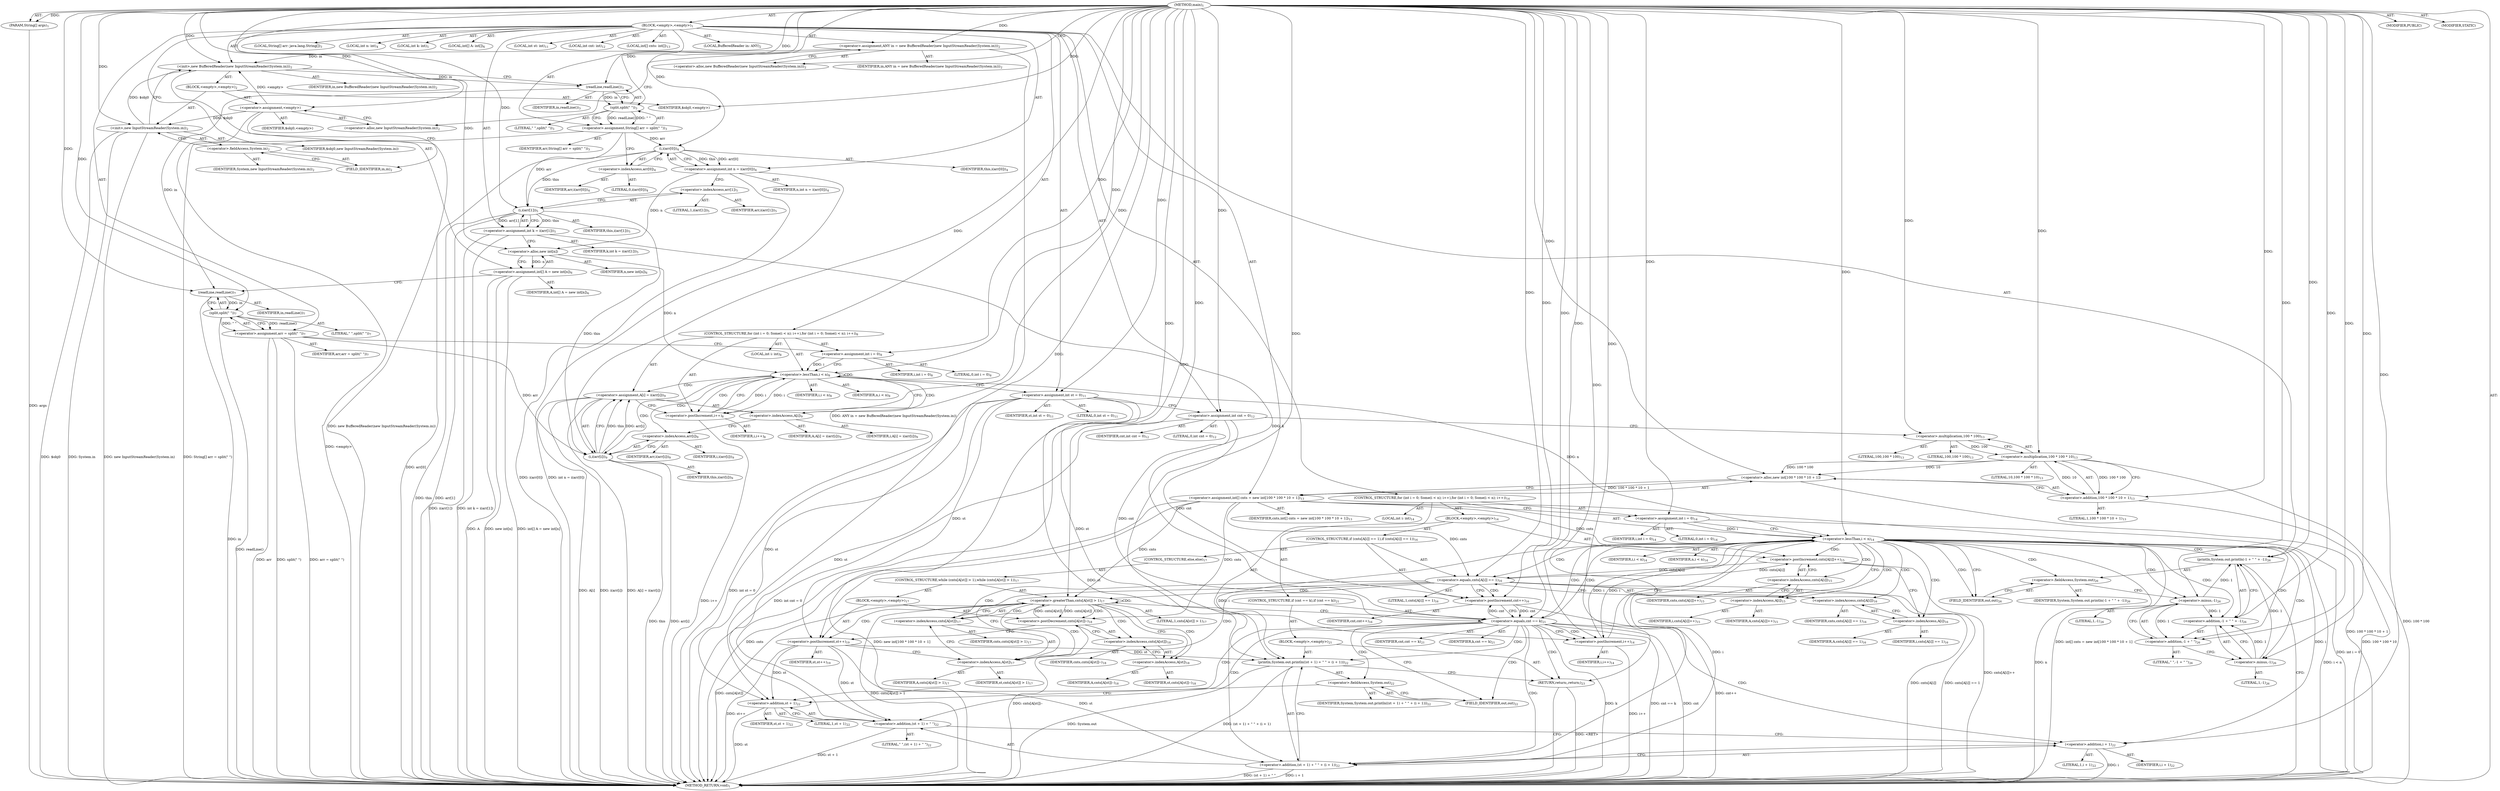 digraph "main" {  
"19" [label = <(METHOD,main)<SUB>1</SUB>> ]
"20" [label = <(PARAM,String[] args)<SUB>1</SUB>> ]
"21" [label = <(BLOCK,&lt;empty&gt;,&lt;empty&gt;)<SUB>1</SUB>> ]
"4" [label = <(LOCAL,BufferedReader in: ANY)<SUB>2</SUB>> ]
"22" [label = <(&lt;operator&gt;.assignment,ANY in = new BufferedReader(new InputStreamReader(System.in)))<SUB>2</SUB>> ]
"23" [label = <(IDENTIFIER,in,ANY in = new BufferedReader(new InputStreamReader(System.in)))<SUB>2</SUB>> ]
"24" [label = <(&lt;operator&gt;.alloc,new BufferedReader(new InputStreamReader(System.in)))<SUB>2</SUB>> ]
"25" [label = <(&lt;init&gt;,new BufferedReader(new InputStreamReader(System.in)))<SUB>2</SUB>> ]
"3" [label = <(IDENTIFIER,in,new BufferedReader(new InputStreamReader(System.in)))<SUB>2</SUB>> ]
"26" [label = <(BLOCK,&lt;empty&gt;,&lt;empty&gt;)<SUB>2</SUB>> ]
"27" [label = <(&lt;operator&gt;.assignment,&lt;empty&gt;)> ]
"28" [label = <(IDENTIFIER,$obj0,&lt;empty&gt;)> ]
"29" [label = <(&lt;operator&gt;.alloc,new InputStreamReader(System.in))<SUB>2</SUB>> ]
"30" [label = <(&lt;init&gt;,new InputStreamReader(System.in))<SUB>2</SUB>> ]
"31" [label = <(IDENTIFIER,$obj0,new InputStreamReader(System.in))> ]
"32" [label = <(&lt;operator&gt;.fieldAccess,System.in)<SUB>2</SUB>> ]
"33" [label = <(IDENTIFIER,System,new InputStreamReader(System.in))<SUB>2</SUB>> ]
"34" [label = <(FIELD_IDENTIFIER,in,in)<SUB>2</SUB>> ]
"35" [label = <(IDENTIFIER,$obj0,&lt;empty&gt;)> ]
"36" [label = <(LOCAL,String[] arr: java.lang.String[])<SUB>3</SUB>> ]
"37" [label = <(&lt;operator&gt;.assignment,String[] arr = split(&quot; &quot;))<SUB>3</SUB>> ]
"38" [label = <(IDENTIFIER,arr,String[] arr = split(&quot; &quot;))<SUB>3</SUB>> ]
"39" [label = <(split,split(&quot; &quot;))<SUB>3</SUB>> ]
"40" [label = <(readLine,readLine())<SUB>3</SUB>> ]
"41" [label = <(IDENTIFIER,in,readLine())<SUB>3</SUB>> ]
"42" [label = <(LITERAL,&quot; &quot;,split(&quot; &quot;))<SUB>3</SUB>> ]
"43" [label = <(LOCAL,int n: int)<SUB>4</SUB>> ]
"44" [label = <(&lt;operator&gt;.assignment,int n = i(arr[0]))<SUB>4</SUB>> ]
"45" [label = <(IDENTIFIER,n,int n = i(arr[0]))<SUB>4</SUB>> ]
"46" [label = <(i,i(arr[0]))<SUB>4</SUB>> ]
"47" [label = <(IDENTIFIER,this,i(arr[0]))<SUB>4</SUB>> ]
"48" [label = <(&lt;operator&gt;.indexAccess,arr[0])<SUB>4</SUB>> ]
"49" [label = <(IDENTIFIER,arr,i(arr[0]))<SUB>4</SUB>> ]
"50" [label = <(LITERAL,0,i(arr[0]))<SUB>4</SUB>> ]
"51" [label = <(LOCAL,int k: int)<SUB>5</SUB>> ]
"52" [label = <(&lt;operator&gt;.assignment,int k = i(arr[1]))<SUB>5</SUB>> ]
"53" [label = <(IDENTIFIER,k,int k = i(arr[1]))<SUB>5</SUB>> ]
"54" [label = <(i,i(arr[1]))<SUB>5</SUB>> ]
"55" [label = <(IDENTIFIER,this,i(arr[1]))<SUB>5</SUB>> ]
"56" [label = <(&lt;operator&gt;.indexAccess,arr[1])<SUB>5</SUB>> ]
"57" [label = <(IDENTIFIER,arr,i(arr[1]))<SUB>5</SUB>> ]
"58" [label = <(LITERAL,1,i(arr[1]))<SUB>5</SUB>> ]
"59" [label = <(LOCAL,int[] A: int[])<SUB>6</SUB>> ]
"60" [label = <(&lt;operator&gt;.assignment,int[] A = new int[n])<SUB>6</SUB>> ]
"61" [label = <(IDENTIFIER,A,int[] A = new int[n])<SUB>6</SUB>> ]
"62" [label = <(&lt;operator&gt;.alloc,new int[n])> ]
"63" [label = <(IDENTIFIER,n,new int[n])<SUB>6</SUB>> ]
"64" [label = <(&lt;operator&gt;.assignment,arr = split(&quot; &quot;))<SUB>7</SUB>> ]
"65" [label = <(IDENTIFIER,arr,arr = split(&quot; &quot;))<SUB>7</SUB>> ]
"66" [label = <(split,split(&quot; &quot;))<SUB>7</SUB>> ]
"67" [label = <(readLine,readLine())<SUB>7</SUB>> ]
"68" [label = <(IDENTIFIER,in,readLine())<SUB>7</SUB>> ]
"69" [label = <(LITERAL,&quot; &quot;,split(&quot; &quot;))<SUB>7</SUB>> ]
"70" [label = <(CONTROL_STRUCTURE,for (int i = 0; Some(i &lt; n); i++),for (int i = 0; Some(i &lt; n); i++))<SUB>8</SUB>> ]
"71" [label = <(LOCAL,int i: int)<SUB>8</SUB>> ]
"72" [label = <(&lt;operator&gt;.assignment,int i = 0)<SUB>8</SUB>> ]
"73" [label = <(IDENTIFIER,i,int i = 0)<SUB>8</SUB>> ]
"74" [label = <(LITERAL,0,int i = 0)<SUB>8</SUB>> ]
"75" [label = <(&lt;operator&gt;.lessThan,i &lt; n)<SUB>8</SUB>> ]
"76" [label = <(IDENTIFIER,i,i &lt; n)<SUB>8</SUB>> ]
"77" [label = <(IDENTIFIER,n,i &lt; n)<SUB>8</SUB>> ]
"78" [label = <(&lt;operator&gt;.postIncrement,i++)<SUB>8</SUB>> ]
"79" [label = <(IDENTIFIER,i,i++)<SUB>8</SUB>> ]
"80" [label = <(&lt;operator&gt;.assignment,A[i] = i(arr[i]))<SUB>9</SUB>> ]
"81" [label = <(&lt;operator&gt;.indexAccess,A[i])<SUB>9</SUB>> ]
"82" [label = <(IDENTIFIER,A,A[i] = i(arr[i]))<SUB>9</SUB>> ]
"83" [label = <(IDENTIFIER,i,A[i] = i(arr[i]))<SUB>9</SUB>> ]
"84" [label = <(i,i(arr[i]))<SUB>9</SUB>> ]
"85" [label = <(IDENTIFIER,this,i(arr[i]))<SUB>9</SUB>> ]
"86" [label = <(&lt;operator&gt;.indexAccess,arr[i])<SUB>9</SUB>> ]
"87" [label = <(IDENTIFIER,arr,i(arr[i]))<SUB>9</SUB>> ]
"88" [label = <(IDENTIFIER,i,i(arr[i]))<SUB>9</SUB>> ]
"89" [label = <(LOCAL,int st: int)<SUB>11</SUB>> ]
"90" [label = <(&lt;operator&gt;.assignment,int st = 0)<SUB>11</SUB>> ]
"91" [label = <(IDENTIFIER,st,int st = 0)<SUB>11</SUB>> ]
"92" [label = <(LITERAL,0,int st = 0)<SUB>11</SUB>> ]
"93" [label = <(LOCAL,int cnt: int)<SUB>12</SUB>> ]
"94" [label = <(&lt;operator&gt;.assignment,int cnt = 0)<SUB>12</SUB>> ]
"95" [label = <(IDENTIFIER,cnt,int cnt = 0)<SUB>12</SUB>> ]
"96" [label = <(LITERAL,0,int cnt = 0)<SUB>12</SUB>> ]
"97" [label = <(LOCAL,int[] cnts: int[])<SUB>13</SUB>> ]
"98" [label = <(&lt;operator&gt;.assignment,int[] cnts = new int[100 * 100 * 10 + 1])<SUB>13</SUB>> ]
"99" [label = <(IDENTIFIER,cnts,int[] cnts = new int[100 * 100 * 10 + 1])<SUB>13</SUB>> ]
"100" [label = <(&lt;operator&gt;.alloc,new int[100 * 100 * 10 + 1])> ]
"101" [label = <(&lt;operator&gt;.addition,100 * 100 * 10 + 1)<SUB>13</SUB>> ]
"102" [label = <(&lt;operator&gt;.multiplication,100 * 100 * 10)<SUB>13</SUB>> ]
"103" [label = <(&lt;operator&gt;.multiplication,100 * 100)<SUB>13</SUB>> ]
"104" [label = <(LITERAL,100,100 * 100)<SUB>13</SUB>> ]
"105" [label = <(LITERAL,100,100 * 100)<SUB>13</SUB>> ]
"106" [label = <(LITERAL,10,100 * 100 * 10)<SUB>13</SUB>> ]
"107" [label = <(LITERAL,1,100 * 100 * 10 + 1)<SUB>13</SUB>> ]
"108" [label = <(CONTROL_STRUCTURE,for (int i = 0; Some(i &lt; n); i++),for (int i = 0; Some(i &lt; n); i++))<SUB>14</SUB>> ]
"109" [label = <(LOCAL,int i: int)<SUB>14</SUB>> ]
"110" [label = <(&lt;operator&gt;.assignment,int i = 0)<SUB>14</SUB>> ]
"111" [label = <(IDENTIFIER,i,int i = 0)<SUB>14</SUB>> ]
"112" [label = <(LITERAL,0,int i = 0)<SUB>14</SUB>> ]
"113" [label = <(&lt;operator&gt;.lessThan,i &lt; n)<SUB>14</SUB>> ]
"114" [label = <(IDENTIFIER,i,i &lt; n)<SUB>14</SUB>> ]
"115" [label = <(IDENTIFIER,n,i &lt; n)<SUB>14</SUB>> ]
"116" [label = <(&lt;operator&gt;.postIncrement,i++)<SUB>14</SUB>> ]
"117" [label = <(IDENTIFIER,i,i++)<SUB>14</SUB>> ]
"118" [label = <(BLOCK,&lt;empty&gt;,&lt;empty&gt;)<SUB>14</SUB>> ]
"119" [label = <(&lt;operator&gt;.postIncrement,cnts[A[i]]++)<SUB>15</SUB>> ]
"120" [label = <(&lt;operator&gt;.indexAccess,cnts[A[i]])<SUB>15</SUB>> ]
"121" [label = <(IDENTIFIER,cnts,cnts[A[i]]++)<SUB>15</SUB>> ]
"122" [label = <(&lt;operator&gt;.indexAccess,A[i])<SUB>15</SUB>> ]
"123" [label = <(IDENTIFIER,A,cnts[A[i]]++)<SUB>15</SUB>> ]
"124" [label = <(IDENTIFIER,i,cnts[A[i]]++)<SUB>15</SUB>> ]
"125" [label = <(CONTROL_STRUCTURE,if (cnts[A[i]] == 1),if (cnts[A[i]] == 1))<SUB>16</SUB>> ]
"126" [label = <(&lt;operator&gt;.equals,cnts[A[i]] == 1)<SUB>16</SUB>> ]
"127" [label = <(&lt;operator&gt;.indexAccess,cnts[A[i]])<SUB>16</SUB>> ]
"128" [label = <(IDENTIFIER,cnts,cnts[A[i]] == 1)<SUB>16</SUB>> ]
"129" [label = <(&lt;operator&gt;.indexAccess,A[i])<SUB>16</SUB>> ]
"130" [label = <(IDENTIFIER,A,cnts[A[i]] == 1)<SUB>16</SUB>> ]
"131" [label = <(IDENTIFIER,i,cnts[A[i]] == 1)<SUB>16</SUB>> ]
"132" [label = <(LITERAL,1,cnts[A[i]] == 1)<SUB>16</SUB>> ]
"133" [label = <(&lt;operator&gt;.postIncrement,cnt++)<SUB>16</SUB>> ]
"134" [label = <(IDENTIFIER,cnt,cnt++)<SUB>16</SUB>> ]
"135" [label = <(CONTROL_STRUCTURE,else,else)<SUB>17</SUB>> ]
"136" [label = <(CONTROL_STRUCTURE,while (cnts[A[st]] &gt; 1),while (cnts[A[st]] &gt; 1))<SUB>17</SUB>> ]
"137" [label = <(&lt;operator&gt;.greaterThan,cnts[A[st]] &gt; 1)<SUB>17</SUB>> ]
"138" [label = <(&lt;operator&gt;.indexAccess,cnts[A[st]])<SUB>17</SUB>> ]
"139" [label = <(IDENTIFIER,cnts,cnts[A[st]] &gt; 1)<SUB>17</SUB>> ]
"140" [label = <(&lt;operator&gt;.indexAccess,A[st])<SUB>17</SUB>> ]
"141" [label = <(IDENTIFIER,A,cnts[A[st]] &gt; 1)<SUB>17</SUB>> ]
"142" [label = <(IDENTIFIER,st,cnts[A[st]] &gt; 1)<SUB>17</SUB>> ]
"143" [label = <(LITERAL,1,cnts[A[st]] &gt; 1)<SUB>17</SUB>> ]
"144" [label = <(BLOCK,&lt;empty&gt;,&lt;empty&gt;)<SUB>17</SUB>> ]
"145" [label = <(&lt;operator&gt;.postDecrement,cnts[A[st]]--)<SUB>18</SUB>> ]
"146" [label = <(&lt;operator&gt;.indexAccess,cnts[A[st]])<SUB>18</SUB>> ]
"147" [label = <(IDENTIFIER,cnts,cnts[A[st]]--)<SUB>18</SUB>> ]
"148" [label = <(&lt;operator&gt;.indexAccess,A[st])<SUB>18</SUB>> ]
"149" [label = <(IDENTIFIER,A,cnts[A[st]]--)<SUB>18</SUB>> ]
"150" [label = <(IDENTIFIER,st,cnts[A[st]]--)<SUB>18</SUB>> ]
"151" [label = <(&lt;operator&gt;.postIncrement,st++)<SUB>19</SUB>> ]
"152" [label = <(IDENTIFIER,st,st++)<SUB>19</SUB>> ]
"153" [label = <(CONTROL_STRUCTURE,if (cnt == k),if (cnt == k))<SUB>21</SUB>> ]
"154" [label = <(&lt;operator&gt;.equals,cnt == k)<SUB>21</SUB>> ]
"155" [label = <(IDENTIFIER,cnt,cnt == k)<SUB>21</SUB>> ]
"156" [label = <(IDENTIFIER,k,cnt == k)<SUB>21</SUB>> ]
"157" [label = <(BLOCK,&lt;empty&gt;,&lt;empty&gt;)<SUB>21</SUB>> ]
"158" [label = <(println,System.out.println((st + 1) + &quot; &quot; + (i + 1)))<SUB>22</SUB>> ]
"159" [label = <(&lt;operator&gt;.fieldAccess,System.out)<SUB>22</SUB>> ]
"160" [label = <(IDENTIFIER,System,System.out.println((st + 1) + &quot; &quot; + (i + 1)))<SUB>22</SUB>> ]
"161" [label = <(FIELD_IDENTIFIER,out,out)<SUB>22</SUB>> ]
"162" [label = <(&lt;operator&gt;.addition,(st + 1) + &quot; &quot; + (i + 1))<SUB>22</SUB>> ]
"163" [label = <(&lt;operator&gt;.addition,(st + 1) + &quot; &quot;)<SUB>22</SUB>> ]
"164" [label = <(&lt;operator&gt;.addition,st + 1)<SUB>22</SUB>> ]
"165" [label = <(IDENTIFIER,st,st + 1)<SUB>22</SUB>> ]
"166" [label = <(LITERAL,1,st + 1)<SUB>22</SUB>> ]
"167" [label = <(LITERAL,&quot; &quot;,(st + 1) + &quot; &quot;)<SUB>22</SUB>> ]
"168" [label = <(&lt;operator&gt;.addition,i + 1)<SUB>22</SUB>> ]
"169" [label = <(IDENTIFIER,i,i + 1)<SUB>22</SUB>> ]
"170" [label = <(LITERAL,1,i + 1)<SUB>22</SUB>> ]
"171" [label = <(RETURN,return;,return;)<SUB>23</SUB>> ]
"172" [label = <(println,System.out.println(-1 + &quot; &quot; + -1))<SUB>26</SUB>> ]
"173" [label = <(&lt;operator&gt;.fieldAccess,System.out)<SUB>26</SUB>> ]
"174" [label = <(IDENTIFIER,System,System.out.println(-1 + &quot; &quot; + -1))<SUB>26</SUB>> ]
"175" [label = <(FIELD_IDENTIFIER,out,out)<SUB>26</SUB>> ]
"176" [label = <(&lt;operator&gt;.addition,-1 + &quot; &quot; + -1)<SUB>26</SUB>> ]
"177" [label = <(&lt;operator&gt;.addition,-1 + &quot; &quot;)<SUB>26</SUB>> ]
"178" [label = <(&lt;operator&gt;.minus,-1)<SUB>26</SUB>> ]
"179" [label = <(LITERAL,1,-1)<SUB>26</SUB>> ]
"180" [label = <(LITERAL,&quot; &quot;,-1 + &quot; &quot;)<SUB>26</SUB>> ]
"181" [label = <(&lt;operator&gt;.minus,-1)<SUB>26</SUB>> ]
"182" [label = <(LITERAL,1,-1)<SUB>26</SUB>> ]
"183" [label = <(MODIFIER,PUBLIC)> ]
"184" [label = <(MODIFIER,STATIC)> ]
"185" [label = <(METHOD_RETURN,void)<SUB>1</SUB>> ]
  "19" -> "20"  [ label = "AST: "] 
  "19" -> "21"  [ label = "AST: "] 
  "19" -> "183"  [ label = "AST: "] 
  "19" -> "184"  [ label = "AST: "] 
  "19" -> "185"  [ label = "AST: "] 
  "21" -> "4"  [ label = "AST: "] 
  "21" -> "22"  [ label = "AST: "] 
  "21" -> "25"  [ label = "AST: "] 
  "21" -> "36"  [ label = "AST: "] 
  "21" -> "37"  [ label = "AST: "] 
  "21" -> "43"  [ label = "AST: "] 
  "21" -> "44"  [ label = "AST: "] 
  "21" -> "51"  [ label = "AST: "] 
  "21" -> "52"  [ label = "AST: "] 
  "21" -> "59"  [ label = "AST: "] 
  "21" -> "60"  [ label = "AST: "] 
  "21" -> "64"  [ label = "AST: "] 
  "21" -> "70"  [ label = "AST: "] 
  "21" -> "89"  [ label = "AST: "] 
  "21" -> "90"  [ label = "AST: "] 
  "21" -> "93"  [ label = "AST: "] 
  "21" -> "94"  [ label = "AST: "] 
  "21" -> "97"  [ label = "AST: "] 
  "21" -> "98"  [ label = "AST: "] 
  "21" -> "108"  [ label = "AST: "] 
  "21" -> "172"  [ label = "AST: "] 
  "22" -> "23"  [ label = "AST: "] 
  "22" -> "24"  [ label = "AST: "] 
  "25" -> "3"  [ label = "AST: "] 
  "25" -> "26"  [ label = "AST: "] 
  "26" -> "27"  [ label = "AST: "] 
  "26" -> "30"  [ label = "AST: "] 
  "26" -> "35"  [ label = "AST: "] 
  "27" -> "28"  [ label = "AST: "] 
  "27" -> "29"  [ label = "AST: "] 
  "30" -> "31"  [ label = "AST: "] 
  "30" -> "32"  [ label = "AST: "] 
  "32" -> "33"  [ label = "AST: "] 
  "32" -> "34"  [ label = "AST: "] 
  "37" -> "38"  [ label = "AST: "] 
  "37" -> "39"  [ label = "AST: "] 
  "39" -> "40"  [ label = "AST: "] 
  "39" -> "42"  [ label = "AST: "] 
  "40" -> "41"  [ label = "AST: "] 
  "44" -> "45"  [ label = "AST: "] 
  "44" -> "46"  [ label = "AST: "] 
  "46" -> "47"  [ label = "AST: "] 
  "46" -> "48"  [ label = "AST: "] 
  "48" -> "49"  [ label = "AST: "] 
  "48" -> "50"  [ label = "AST: "] 
  "52" -> "53"  [ label = "AST: "] 
  "52" -> "54"  [ label = "AST: "] 
  "54" -> "55"  [ label = "AST: "] 
  "54" -> "56"  [ label = "AST: "] 
  "56" -> "57"  [ label = "AST: "] 
  "56" -> "58"  [ label = "AST: "] 
  "60" -> "61"  [ label = "AST: "] 
  "60" -> "62"  [ label = "AST: "] 
  "62" -> "63"  [ label = "AST: "] 
  "64" -> "65"  [ label = "AST: "] 
  "64" -> "66"  [ label = "AST: "] 
  "66" -> "67"  [ label = "AST: "] 
  "66" -> "69"  [ label = "AST: "] 
  "67" -> "68"  [ label = "AST: "] 
  "70" -> "71"  [ label = "AST: "] 
  "70" -> "72"  [ label = "AST: "] 
  "70" -> "75"  [ label = "AST: "] 
  "70" -> "78"  [ label = "AST: "] 
  "70" -> "80"  [ label = "AST: "] 
  "72" -> "73"  [ label = "AST: "] 
  "72" -> "74"  [ label = "AST: "] 
  "75" -> "76"  [ label = "AST: "] 
  "75" -> "77"  [ label = "AST: "] 
  "78" -> "79"  [ label = "AST: "] 
  "80" -> "81"  [ label = "AST: "] 
  "80" -> "84"  [ label = "AST: "] 
  "81" -> "82"  [ label = "AST: "] 
  "81" -> "83"  [ label = "AST: "] 
  "84" -> "85"  [ label = "AST: "] 
  "84" -> "86"  [ label = "AST: "] 
  "86" -> "87"  [ label = "AST: "] 
  "86" -> "88"  [ label = "AST: "] 
  "90" -> "91"  [ label = "AST: "] 
  "90" -> "92"  [ label = "AST: "] 
  "94" -> "95"  [ label = "AST: "] 
  "94" -> "96"  [ label = "AST: "] 
  "98" -> "99"  [ label = "AST: "] 
  "98" -> "100"  [ label = "AST: "] 
  "100" -> "101"  [ label = "AST: "] 
  "101" -> "102"  [ label = "AST: "] 
  "101" -> "107"  [ label = "AST: "] 
  "102" -> "103"  [ label = "AST: "] 
  "102" -> "106"  [ label = "AST: "] 
  "103" -> "104"  [ label = "AST: "] 
  "103" -> "105"  [ label = "AST: "] 
  "108" -> "109"  [ label = "AST: "] 
  "108" -> "110"  [ label = "AST: "] 
  "108" -> "113"  [ label = "AST: "] 
  "108" -> "116"  [ label = "AST: "] 
  "108" -> "118"  [ label = "AST: "] 
  "110" -> "111"  [ label = "AST: "] 
  "110" -> "112"  [ label = "AST: "] 
  "113" -> "114"  [ label = "AST: "] 
  "113" -> "115"  [ label = "AST: "] 
  "116" -> "117"  [ label = "AST: "] 
  "118" -> "119"  [ label = "AST: "] 
  "118" -> "125"  [ label = "AST: "] 
  "118" -> "153"  [ label = "AST: "] 
  "119" -> "120"  [ label = "AST: "] 
  "120" -> "121"  [ label = "AST: "] 
  "120" -> "122"  [ label = "AST: "] 
  "122" -> "123"  [ label = "AST: "] 
  "122" -> "124"  [ label = "AST: "] 
  "125" -> "126"  [ label = "AST: "] 
  "125" -> "133"  [ label = "AST: "] 
  "125" -> "135"  [ label = "AST: "] 
  "126" -> "127"  [ label = "AST: "] 
  "126" -> "132"  [ label = "AST: "] 
  "127" -> "128"  [ label = "AST: "] 
  "127" -> "129"  [ label = "AST: "] 
  "129" -> "130"  [ label = "AST: "] 
  "129" -> "131"  [ label = "AST: "] 
  "133" -> "134"  [ label = "AST: "] 
  "135" -> "136"  [ label = "AST: "] 
  "136" -> "137"  [ label = "AST: "] 
  "136" -> "144"  [ label = "AST: "] 
  "137" -> "138"  [ label = "AST: "] 
  "137" -> "143"  [ label = "AST: "] 
  "138" -> "139"  [ label = "AST: "] 
  "138" -> "140"  [ label = "AST: "] 
  "140" -> "141"  [ label = "AST: "] 
  "140" -> "142"  [ label = "AST: "] 
  "144" -> "145"  [ label = "AST: "] 
  "144" -> "151"  [ label = "AST: "] 
  "145" -> "146"  [ label = "AST: "] 
  "146" -> "147"  [ label = "AST: "] 
  "146" -> "148"  [ label = "AST: "] 
  "148" -> "149"  [ label = "AST: "] 
  "148" -> "150"  [ label = "AST: "] 
  "151" -> "152"  [ label = "AST: "] 
  "153" -> "154"  [ label = "AST: "] 
  "153" -> "157"  [ label = "AST: "] 
  "154" -> "155"  [ label = "AST: "] 
  "154" -> "156"  [ label = "AST: "] 
  "157" -> "158"  [ label = "AST: "] 
  "157" -> "171"  [ label = "AST: "] 
  "158" -> "159"  [ label = "AST: "] 
  "158" -> "162"  [ label = "AST: "] 
  "159" -> "160"  [ label = "AST: "] 
  "159" -> "161"  [ label = "AST: "] 
  "162" -> "163"  [ label = "AST: "] 
  "162" -> "168"  [ label = "AST: "] 
  "163" -> "164"  [ label = "AST: "] 
  "163" -> "167"  [ label = "AST: "] 
  "164" -> "165"  [ label = "AST: "] 
  "164" -> "166"  [ label = "AST: "] 
  "168" -> "169"  [ label = "AST: "] 
  "168" -> "170"  [ label = "AST: "] 
  "172" -> "173"  [ label = "AST: "] 
  "172" -> "176"  [ label = "AST: "] 
  "173" -> "174"  [ label = "AST: "] 
  "173" -> "175"  [ label = "AST: "] 
  "176" -> "177"  [ label = "AST: "] 
  "176" -> "181"  [ label = "AST: "] 
  "177" -> "178"  [ label = "AST: "] 
  "177" -> "180"  [ label = "AST: "] 
  "178" -> "179"  [ label = "AST: "] 
  "181" -> "182"  [ label = "AST: "] 
  "22" -> "29"  [ label = "CFG: "] 
  "25" -> "40"  [ label = "CFG: "] 
  "37" -> "48"  [ label = "CFG: "] 
  "44" -> "56"  [ label = "CFG: "] 
  "52" -> "62"  [ label = "CFG: "] 
  "60" -> "67"  [ label = "CFG: "] 
  "64" -> "72"  [ label = "CFG: "] 
  "90" -> "94"  [ label = "CFG: "] 
  "94" -> "103"  [ label = "CFG: "] 
  "98" -> "110"  [ label = "CFG: "] 
  "172" -> "185"  [ label = "CFG: "] 
  "24" -> "22"  [ label = "CFG: "] 
  "39" -> "37"  [ label = "CFG: "] 
  "46" -> "44"  [ label = "CFG: "] 
  "54" -> "52"  [ label = "CFG: "] 
  "62" -> "60"  [ label = "CFG: "] 
  "66" -> "64"  [ label = "CFG: "] 
  "72" -> "75"  [ label = "CFG: "] 
  "75" -> "81"  [ label = "CFG: "] 
  "75" -> "90"  [ label = "CFG: "] 
  "78" -> "75"  [ label = "CFG: "] 
  "80" -> "78"  [ label = "CFG: "] 
  "100" -> "98"  [ label = "CFG: "] 
  "110" -> "113"  [ label = "CFG: "] 
  "113" -> "122"  [ label = "CFG: "] 
  "113" -> "175"  [ label = "CFG: "] 
  "116" -> "113"  [ label = "CFG: "] 
  "173" -> "178"  [ label = "CFG: "] 
  "176" -> "172"  [ label = "CFG: "] 
  "27" -> "34"  [ label = "CFG: "] 
  "30" -> "25"  [ label = "CFG: "] 
  "40" -> "39"  [ label = "CFG: "] 
  "48" -> "46"  [ label = "CFG: "] 
  "56" -> "54"  [ label = "CFG: "] 
  "67" -> "66"  [ label = "CFG: "] 
  "81" -> "86"  [ label = "CFG: "] 
  "84" -> "80"  [ label = "CFG: "] 
  "101" -> "100"  [ label = "CFG: "] 
  "119" -> "129"  [ label = "CFG: "] 
  "175" -> "173"  [ label = "CFG: "] 
  "177" -> "181"  [ label = "CFG: "] 
  "181" -> "176"  [ label = "CFG: "] 
  "29" -> "27"  [ label = "CFG: "] 
  "32" -> "30"  [ label = "CFG: "] 
  "86" -> "84"  [ label = "CFG: "] 
  "102" -> "101"  [ label = "CFG: "] 
  "120" -> "119"  [ label = "CFG: "] 
  "126" -> "133"  [ label = "CFG: "] 
  "126" -> "140"  [ label = "CFG: "] 
  "133" -> "154"  [ label = "CFG: "] 
  "154" -> "161"  [ label = "CFG: "] 
  "154" -> "116"  [ label = "CFG: "] 
  "178" -> "177"  [ label = "CFG: "] 
  "34" -> "32"  [ label = "CFG: "] 
  "103" -> "102"  [ label = "CFG: "] 
  "122" -> "120"  [ label = "CFG: "] 
  "127" -> "126"  [ label = "CFG: "] 
  "158" -> "171"  [ label = "CFG: "] 
  "171" -> "185"  [ label = "CFG: "] 
  "129" -> "127"  [ label = "CFG: "] 
  "137" -> "148"  [ label = "CFG: "] 
  "137" -> "154"  [ label = "CFG: "] 
  "159" -> "164"  [ label = "CFG: "] 
  "162" -> "158"  [ label = "CFG: "] 
  "138" -> "137"  [ label = "CFG: "] 
  "145" -> "151"  [ label = "CFG: "] 
  "151" -> "140"  [ label = "CFG: "] 
  "161" -> "159"  [ label = "CFG: "] 
  "163" -> "168"  [ label = "CFG: "] 
  "168" -> "162"  [ label = "CFG: "] 
  "140" -> "138"  [ label = "CFG: "] 
  "146" -> "145"  [ label = "CFG: "] 
  "164" -> "163"  [ label = "CFG: "] 
  "148" -> "146"  [ label = "CFG: "] 
  "19" -> "24"  [ label = "CFG: "] 
  "171" -> "185"  [ label = "DDG: &lt;RET&gt;"] 
  "20" -> "185"  [ label = "DDG: args"] 
  "22" -> "185"  [ label = "DDG: ANY in = new BufferedReader(new InputStreamReader(System.in))"] 
  "27" -> "185"  [ label = "DDG: &lt;empty&gt;"] 
  "30" -> "185"  [ label = "DDG: $obj0"] 
  "30" -> "185"  [ label = "DDG: System.in"] 
  "30" -> "185"  [ label = "DDG: new InputStreamReader(System.in)"] 
  "25" -> "185"  [ label = "DDG: new BufferedReader(new InputStreamReader(System.in))"] 
  "37" -> "185"  [ label = "DDG: String[] arr = split(&quot; &quot;)"] 
  "46" -> "185"  [ label = "DDG: arr[0]"] 
  "44" -> "185"  [ label = "DDG: i(arr[0])"] 
  "44" -> "185"  [ label = "DDG: int n = i(arr[0])"] 
  "54" -> "185"  [ label = "DDG: this"] 
  "54" -> "185"  [ label = "DDG: arr[1]"] 
  "52" -> "185"  [ label = "DDG: i(arr[1])"] 
  "52" -> "185"  [ label = "DDG: int k = i(arr[1])"] 
  "60" -> "185"  [ label = "DDG: A"] 
  "60" -> "185"  [ label = "DDG: new int[n]"] 
  "60" -> "185"  [ label = "DDG: int[] A = new int[n]"] 
  "64" -> "185"  [ label = "DDG: arr"] 
  "67" -> "185"  [ label = "DDG: in"] 
  "66" -> "185"  [ label = "DDG: readLine()"] 
  "64" -> "185"  [ label = "DDG: split(&quot; &quot;)"] 
  "64" -> "185"  [ label = "DDG: arr = split(&quot; &quot;)"] 
  "90" -> "185"  [ label = "DDG: int st = 0"] 
  "94" -> "185"  [ label = "DDG: int cnt = 0"] 
  "98" -> "185"  [ label = "DDG: cnts"] 
  "102" -> "185"  [ label = "DDG: 100 * 100"] 
  "101" -> "185"  [ label = "DDG: 100 * 100 * 10"] 
  "100" -> "185"  [ label = "DDG: 100 * 100 * 10 + 1"] 
  "98" -> "185"  [ label = "DDG: new int[100 * 100 * 10 + 1]"] 
  "98" -> "185"  [ label = "DDG: int[] cnts = new int[100 * 100 * 10 + 1]"] 
  "110" -> "185"  [ label = "DDG: int i = 0"] 
  "113" -> "185"  [ label = "DDG: n"] 
  "113" -> "185"  [ label = "DDG: i &lt; n"] 
  "119" -> "185"  [ label = "DDG: cnts[A[i]]++"] 
  "126" -> "185"  [ label = "DDG: cnts[A[i]]"] 
  "126" -> "185"  [ label = "DDG: cnts[A[i]] == 1"] 
  "137" -> "185"  [ label = "DDG: cnts[A[st]]"] 
  "137" -> "185"  [ label = "DDG: cnts[A[st]] &gt; 1"] 
  "145" -> "185"  [ label = "DDG: cnts[A[st]]--"] 
  "151" -> "185"  [ label = "DDG: st++"] 
  "133" -> "185"  [ label = "DDG: cnt++"] 
  "154" -> "185"  [ label = "DDG: cnt"] 
  "154" -> "185"  [ label = "DDG: k"] 
  "154" -> "185"  [ label = "DDG: cnt == k"] 
  "116" -> "185"  [ label = "DDG: i++"] 
  "158" -> "185"  [ label = "DDG: System.out"] 
  "164" -> "185"  [ label = "DDG: st"] 
  "163" -> "185"  [ label = "DDG: st + 1"] 
  "162" -> "185"  [ label = "DDG: (st + 1) + &quot; &quot;"] 
  "168" -> "185"  [ label = "DDG: i"] 
  "162" -> "185"  [ label = "DDG: i + 1"] 
  "158" -> "185"  [ label = "DDG: (st + 1) + &quot; &quot; + (i + 1)"] 
  "80" -> "185"  [ label = "DDG: A[i]"] 
  "84" -> "185"  [ label = "DDG: this"] 
  "84" -> "185"  [ label = "DDG: arr[i]"] 
  "80" -> "185"  [ label = "DDG: i(arr[i])"] 
  "80" -> "185"  [ label = "DDG: A[i] = i(arr[i])"] 
  "78" -> "185"  [ label = "DDG: i++"] 
  "19" -> "20"  [ label = "DDG: "] 
  "19" -> "22"  [ label = "DDG: "] 
  "39" -> "37"  [ label = "DDG: readLine()"] 
  "39" -> "37"  [ label = "DDG: &quot; &quot;"] 
  "46" -> "44"  [ label = "DDG: this"] 
  "46" -> "44"  [ label = "DDG: arr[0]"] 
  "54" -> "52"  [ label = "DDG: this"] 
  "54" -> "52"  [ label = "DDG: arr[1]"] 
  "62" -> "60"  [ label = "DDG: n"] 
  "66" -> "64"  [ label = "DDG: readLine()"] 
  "66" -> "64"  [ label = "DDG: &quot; &quot;"] 
  "19" -> "90"  [ label = "DDG: "] 
  "19" -> "94"  [ label = "DDG: "] 
  "100" -> "98"  [ label = "DDG: 100 * 100 * 10 + 1"] 
  "22" -> "25"  [ label = "DDG: in"] 
  "19" -> "25"  [ label = "DDG: "] 
  "27" -> "25"  [ label = "DDG: &lt;empty&gt;"] 
  "30" -> "25"  [ label = "DDG: $obj0"] 
  "19" -> "72"  [ label = "DDG: "] 
  "84" -> "80"  [ label = "DDG: this"] 
  "84" -> "80"  [ label = "DDG: arr[i]"] 
  "19" -> "110"  [ label = "DDG: "] 
  "178" -> "172"  [ label = "DDG: 1"] 
  "19" -> "172"  [ label = "DDG: "] 
  "181" -> "172"  [ label = "DDG: 1"] 
  "19" -> "27"  [ label = "DDG: "] 
  "19" -> "35"  [ label = "DDG: "] 
  "40" -> "39"  [ label = "DDG: in"] 
  "19" -> "39"  [ label = "DDG: "] 
  "19" -> "46"  [ label = "DDG: "] 
  "37" -> "46"  [ label = "DDG: arr"] 
  "46" -> "54"  [ label = "DDG: this"] 
  "19" -> "54"  [ label = "DDG: "] 
  "37" -> "54"  [ label = "DDG: arr"] 
  "44" -> "62"  [ label = "DDG: n"] 
  "19" -> "62"  [ label = "DDG: "] 
  "67" -> "66"  [ label = "DDG: in"] 
  "19" -> "66"  [ label = "DDG: "] 
  "72" -> "75"  [ label = "DDG: i"] 
  "78" -> "75"  [ label = "DDG: i"] 
  "19" -> "75"  [ label = "DDG: "] 
  "62" -> "75"  [ label = "DDG: n"] 
  "75" -> "78"  [ label = "DDG: i"] 
  "19" -> "78"  [ label = "DDG: "] 
  "102" -> "100"  [ label = "DDG: 100 * 100"] 
  "102" -> "100"  [ label = "DDG: 10"] 
  "19" -> "100"  [ label = "DDG: "] 
  "110" -> "113"  [ label = "DDG: i"] 
  "116" -> "113"  [ label = "DDG: i"] 
  "19" -> "113"  [ label = "DDG: "] 
  "75" -> "113"  [ label = "DDG: n"] 
  "113" -> "116"  [ label = "DDG: i"] 
  "19" -> "116"  [ label = "DDG: "] 
  "178" -> "176"  [ label = "DDG: 1"] 
  "19" -> "176"  [ label = "DDG: "] 
  "181" -> "176"  [ label = "DDG: 1"] 
  "27" -> "30"  [ label = "DDG: $obj0"] 
  "19" -> "30"  [ label = "DDG: "] 
  "25" -> "40"  [ label = "DDG: in"] 
  "19" -> "40"  [ label = "DDG: "] 
  "40" -> "67"  [ label = "DDG: in"] 
  "19" -> "67"  [ label = "DDG: "] 
  "54" -> "84"  [ label = "DDG: this"] 
  "19" -> "84"  [ label = "DDG: "] 
  "64" -> "84"  [ label = "DDG: arr"] 
  "102" -> "101"  [ label = "DDG: 100 * 100"] 
  "102" -> "101"  [ label = "DDG: 10"] 
  "19" -> "101"  [ label = "DDG: "] 
  "98" -> "119"  [ label = "DDG: cnts"] 
  "126" -> "119"  [ label = "DDG: cnts[A[i]]"] 
  "178" -> "177"  [ label = "DDG: 1"] 
  "19" -> "177"  [ label = "DDG: "] 
  "19" -> "181"  [ label = "DDG: "] 
  "103" -> "102"  [ label = "DDG: 100"] 
  "19" -> "102"  [ label = "DDG: "] 
  "98" -> "126"  [ label = "DDG: cnts"] 
  "119" -> "126"  [ label = "DDG: cnts[A[i]]"] 
  "19" -> "126"  [ label = "DDG: "] 
  "94" -> "133"  [ label = "DDG: cnt"] 
  "154" -> "133"  [ label = "DDG: cnt"] 
  "19" -> "133"  [ label = "DDG: "] 
  "94" -> "154"  [ label = "DDG: cnt"] 
  "133" -> "154"  [ label = "DDG: cnt"] 
  "19" -> "154"  [ label = "DDG: "] 
  "52" -> "154"  [ label = "DDG: k"] 
  "19" -> "171"  [ label = "DDG: "] 
  "19" -> "178"  [ label = "DDG: "] 
  "19" -> "103"  [ label = "DDG: "] 
  "90" -> "158"  [ label = "DDG: st"] 
  "151" -> "158"  [ label = "DDG: st"] 
  "19" -> "158"  [ label = "DDG: "] 
  "113" -> "158"  [ label = "DDG: i"] 
  "98" -> "137"  [ label = "DDG: cnts"] 
  "145" -> "137"  [ label = "DDG: cnts[A[st]]"] 
  "19" -> "137"  [ label = "DDG: "] 
  "90" -> "162"  [ label = "DDG: st"] 
  "151" -> "162"  [ label = "DDG: st"] 
  "19" -> "162"  [ label = "DDG: "] 
  "113" -> "162"  [ label = "DDG: i"] 
  "98" -> "145"  [ label = "DDG: cnts"] 
  "137" -> "145"  [ label = "DDG: cnts[A[st]]"] 
  "90" -> "151"  [ label = "DDG: st"] 
  "19" -> "151"  [ label = "DDG: "] 
  "90" -> "163"  [ label = "DDG: st"] 
  "151" -> "163"  [ label = "DDG: st"] 
  "19" -> "163"  [ label = "DDG: "] 
  "113" -> "168"  [ label = "DDG: i"] 
  "19" -> "168"  [ label = "DDG: "] 
  "90" -> "164"  [ label = "DDG: st"] 
  "151" -> "164"  [ label = "DDG: st"] 
  "19" -> "164"  [ label = "DDG: "] 
  "75" -> "75"  [ label = "CDG: "] 
  "75" -> "81"  [ label = "CDG: "] 
  "75" -> "84"  [ label = "CDG: "] 
  "75" -> "80"  [ label = "CDG: "] 
  "75" -> "78"  [ label = "CDG: "] 
  "75" -> "86"  [ label = "CDG: "] 
  "113" -> "120"  [ label = "CDG: "] 
  "113" -> "154"  [ label = "CDG: "] 
  "113" -> "122"  [ label = "CDG: "] 
  "113" -> "178"  [ label = "CDG: "] 
  "113" -> "119"  [ label = "CDG: "] 
  "113" -> "129"  [ label = "CDG: "] 
  "113" -> "176"  [ label = "CDG: "] 
  "113" -> "181"  [ label = "CDG: "] 
  "113" -> "126"  [ label = "CDG: "] 
  "113" -> "173"  [ label = "CDG: "] 
  "113" -> "177"  [ label = "CDG: "] 
  "113" -> "127"  [ label = "CDG: "] 
  "113" -> "175"  [ label = "CDG: "] 
  "113" -> "172"  [ label = "CDG: "] 
  "126" -> "138"  [ label = "CDG: "] 
  "126" -> "140"  [ label = "CDG: "] 
  "126" -> "137"  [ label = "CDG: "] 
  "126" -> "133"  [ label = "CDG: "] 
  "154" -> "113"  [ label = "CDG: "] 
  "154" -> "116"  [ label = "CDG: "] 
  "154" -> "161"  [ label = "CDG: "] 
  "154" -> "163"  [ label = "CDG: "] 
  "154" -> "162"  [ label = "CDG: "] 
  "154" -> "168"  [ label = "CDG: "] 
  "154" -> "159"  [ label = "CDG: "] 
  "154" -> "164"  [ label = "CDG: "] 
  "154" -> "158"  [ label = "CDG: "] 
  "154" -> "171"  [ label = "CDG: "] 
  "137" -> "145"  [ label = "CDG: "] 
  "137" -> "146"  [ label = "CDG: "] 
  "137" -> "151"  [ label = "CDG: "] 
  "137" -> "138"  [ label = "CDG: "] 
  "137" -> "140"  [ label = "CDG: "] 
  "137" -> "148"  [ label = "CDG: "] 
  "137" -> "137"  [ label = "CDG: "] 
}
